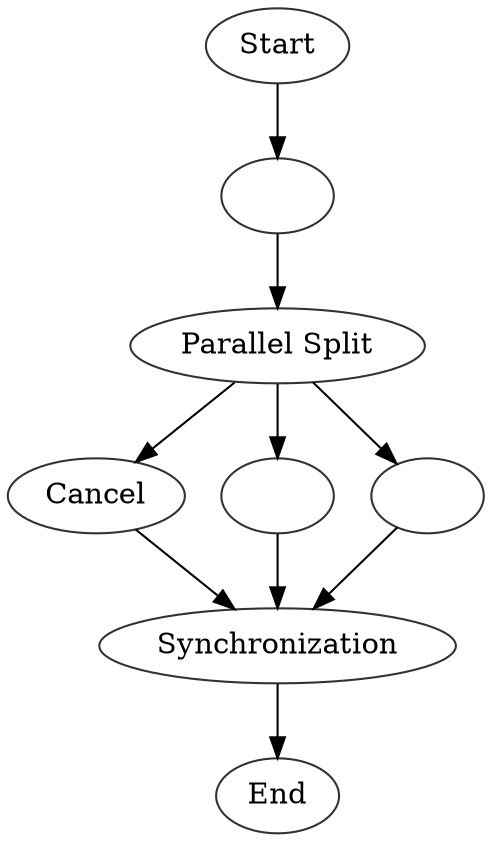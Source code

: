 digraph ParallelSplitCancelCaseActionActionSynchronization {
node1 [label="Start", color="#2e3436"]
node2 [label="", color="#2e3436"]
node3 [label="Parallel Split", color="#2e3436"]
node4 [label="Cancel", color="#2e3436"]
node5 [label="Synchronization", color="#2e3436"]
node6 [label="End", color="#2e3436"]
node7 [label="", color="#2e3436"]
node8 [label="", color="#2e3436"]

node1 -> node2
node2 -> node3
node3 -> node4
node3 -> node7
node3 -> node8
node4 -> node5
node5 -> node6
node7 -> node5
node8 -> node5
}

